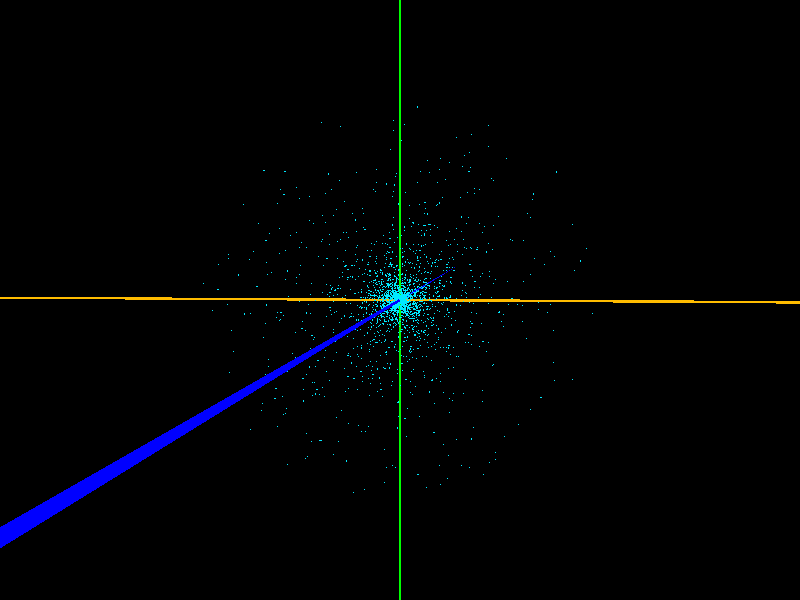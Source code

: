 // Persistence of Vision Ray Tracer Scene Description File
// File: 1SOrbital.pov

#version 3.6; // current version is 3.8

/* 
Information on Pov-Ray:
 
My personal introduction into Pov-Ray was the excellent book "3D-Welten, professionelle Animationen und fotorealistische Grafiken mit Raytracing" from 
Toni Lama by Carl Hanser Verlag München Wien, 2004. Apart of that I recommend the Pov-Ray-homepage (http://www.povray.org).

Further information on Pov-Ray can be found at https://sus.ziti.uni-heidelberg.de/Lehre/WS2021_Tools/POVRAY/POVRAY_PeterFischer.pdf,  
https://wiki.povray.org/content/Main_Page, https://de.wikibooks.org/wiki/Raytracing_mit_POV-Ray or, in german language, here: https://www.f-lohmueller.de/pov_tut/pov__ger.htm
*/ 
 
 
//-----------------------------------Scene settings (Camera, light, background)-------------------------------------------------

global_settings {
    assumed_gamma 1.0
    max_trace_level 5
}


#declare Cameraz = camera {
    location  <0.5, 0.3, -5>
    look_at   <0, 0,  0>
}



camera {
    Cameraz
}


// create a regular point light source
light_source {
    0*x                  // light's position (translated below)
    color rgb <1,1,1>    // light's color
    translate <-100, 100, 30>
} 
light_source {
    0*x                  // light's position (translated below)
    color rgb <0.6,0.6,0.6>    // light's color
    translate <0, 100, -10>
}  


//---------------------------------------------------Modeling approach---------------------------------------------- 

/*
The 1s-Orbital is modeled by first randomly distributing elements along the x-axis, with random numbers transformed by a quadratic equation and subsequently 
subjecting each element to a random and even spherical distribution. The basis for this distribution is detailed in the file "SphericDistribution.pov".
*/ 


//-------------------------------------------------------The coordinate system--------------------------------------------------------------

cylinder { 
    <-1000, 0, 0>, <1000, 0, 0>, 0.01 
    pigment {
        color rgb <1,0.5,0>     // solid color pigment
    }
}

cylinder { 
    <0, -1000, 0>, <0, 1000, 0>, 0.01 
    pigment {
        color rgb <0,1,0>     // solid color pigment
    }
}

cylinder { 
    <0, 0, -1000>, <0, 0, 1000>, 0.01 
    pigment {
        color rgb <0,0,1>     // solid color pigment
    }
} 

//---------------------------Objects-----------------------------------------------------------------       

//Box for producing a section in the x-y-plain. 
#declare Section = box { 
    <-8.00, -8.00, -0.200>,< 8.00, 8.00, 0.200>   
    texture { 
        pigment{ 
            color rgb<1.00, 1.00, 1.00>
        }  
        finish { 
            phong 1 reflection{ 
                0.00 metallic 0.00
            } 
        } 
    } // end of texture
    scale <1,1,1> rotate<0,0,0> translate<0,0,0> 
} // end of box --------------------------------------



//1s-Orbital

//Points are first distributed along the x-axis using a quadratic transformation of random numbers. Subsequently points are subjected to an even spherical distribution.
 
#declare chance1 = seed (8); 

#declare ticker = 0; 
#while (ticker < 6000) 

    //Distribution along the x-axis
    #declare Var1 = rand(chance1); 
    #declare R = 1.7 * pow (Var1, 2);                           //Random numbers ranging from 0 to 1.7 accumulating close to the origin. R refers to the radius of the sphere each point will be distributed on in the following step.

    //Spherical distribution of the points defined above
    #declare P1 = <R, 0, 0>; 
    #declare H = R*(2*rand(chance1) - 1); 
    #declare Angle = degrees(acos(H/R));                            //The angle of rotation is defined as the arcus cosine of the ratio between H and R.
    #declare P1 = vrotate (P1, <0, 0, Angle>);                      //The position is rotated around the z-axis by the angle just defined. 
    #declare P1 = vrotate (P1, <360*rand(chance1), 0, 0>);          //The position is rotated around the x-axis by a random angle between 0 and 360 degrees. 

    #if (inside (Section, P1)>0)                                    //Only points within the box "Section" are displayed.

        sphere { 
            <0, 0, 0>, 0.005
            translate P1
            texture{ 
                pigment {
                    color rgb <0,208/255,1>
                }
                finish {
                    ambient 8 
                }
            }
        } 
                                   
    #else
    #end                                   
                                 
#declare ticker = ticker + 1; 
#end 

